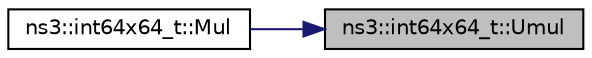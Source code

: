 digraph "ns3::int64x64_t::Umul"
{
 // LATEX_PDF_SIZE
  edge [fontname="Helvetica",fontsize="10",labelfontname="Helvetica",labelfontsize="10"];
  node [fontname="Helvetica",fontsize="10",shape=record];
  rankdir="RL";
  Node1 [label="ns3::int64x64_t::Umul",height=0.2,width=0.4,color="black", fillcolor="grey75", style="filled", fontcolor="black",tooltip="Unsigned multiplication of Q64.64 values."];
  Node1 -> Node2 [dir="back",color="midnightblue",fontsize="10",style="solid",fontname="Helvetica"];
  Node2 [label="ns3::int64x64_t::Mul",height=0.2,width=0.4,color="black", fillcolor="white", style="filled",URL="$classns3_1_1int64x64__t.html#a4e0bd1bc75d62126f0f0f789b5c16717",tooltip="Implement *=."];
}

